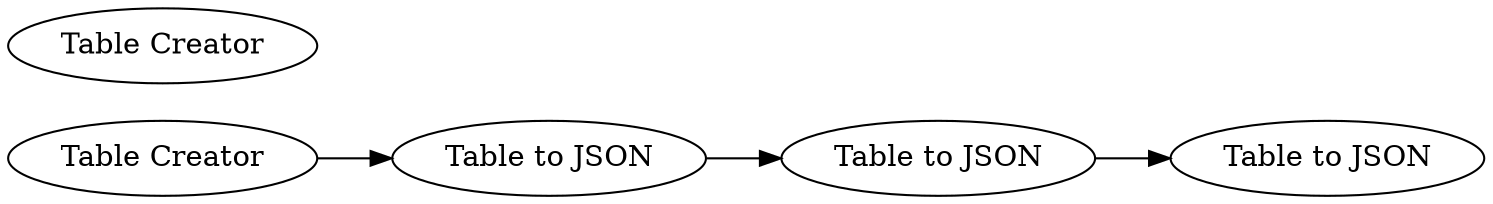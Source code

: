 digraph {
	1 [label="Table Creator"]
	2 [label="Table to JSON"]
	8 [label="Table to JSON"]
	9 [label="Table to JSON"]
	10 [label="Table Creator"]
	1 -> 2
	2 -> 9
	9 -> 8
	rankdir=LR
}
